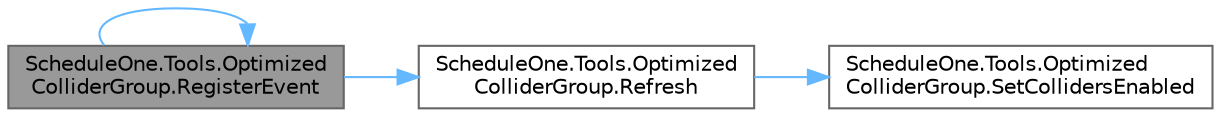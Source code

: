 digraph "ScheduleOne.Tools.OptimizedColliderGroup.RegisterEvent"
{
 // LATEX_PDF_SIZE
  bgcolor="transparent";
  edge [fontname=Helvetica,fontsize=10,labelfontname=Helvetica,labelfontsize=10];
  node [fontname=Helvetica,fontsize=10,shape=box,height=0.2,width=0.4];
  rankdir="LR";
  Node1 [id="Node000001",label="ScheduleOne.Tools.Optimized\lColliderGroup.RegisterEvent",height=0.2,width=0.4,color="gray40", fillcolor="grey60", style="filled", fontcolor="black",tooltip=" "];
  Node1 -> Node2 [id="edge1_Node000001_Node000002",color="steelblue1",style="solid",tooltip=" "];
  Node2 [id="Node000002",label="ScheduleOne.Tools.Optimized\lColliderGroup.Refresh",height=0.2,width=0.4,color="grey40", fillcolor="white", style="filled",URL="$class_schedule_one_1_1_tools_1_1_optimized_collider_group.html#a4d95e38ac604044f5ebbd2ccb7457c87",tooltip=" "];
  Node2 -> Node3 [id="edge2_Node000002_Node000003",color="steelblue1",style="solid",tooltip=" "];
  Node3 [id="Node000003",label="ScheduleOne.Tools.Optimized\lColliderGroup.SetCollidersEnabled",height=0.2,width=0.4,color="grey40", fillcolor="white", style="filled",URL="$class_schedule_one_1_1_tools_1_1_optimized_collider_group.html#aff105991ead405282388eabc6ad7a749",tooltip=" "];
  Node1 -> Node1 [id="edge3_Node000001_Node000001",color="steelblue1",style="solid",tooltip=" "];
}
